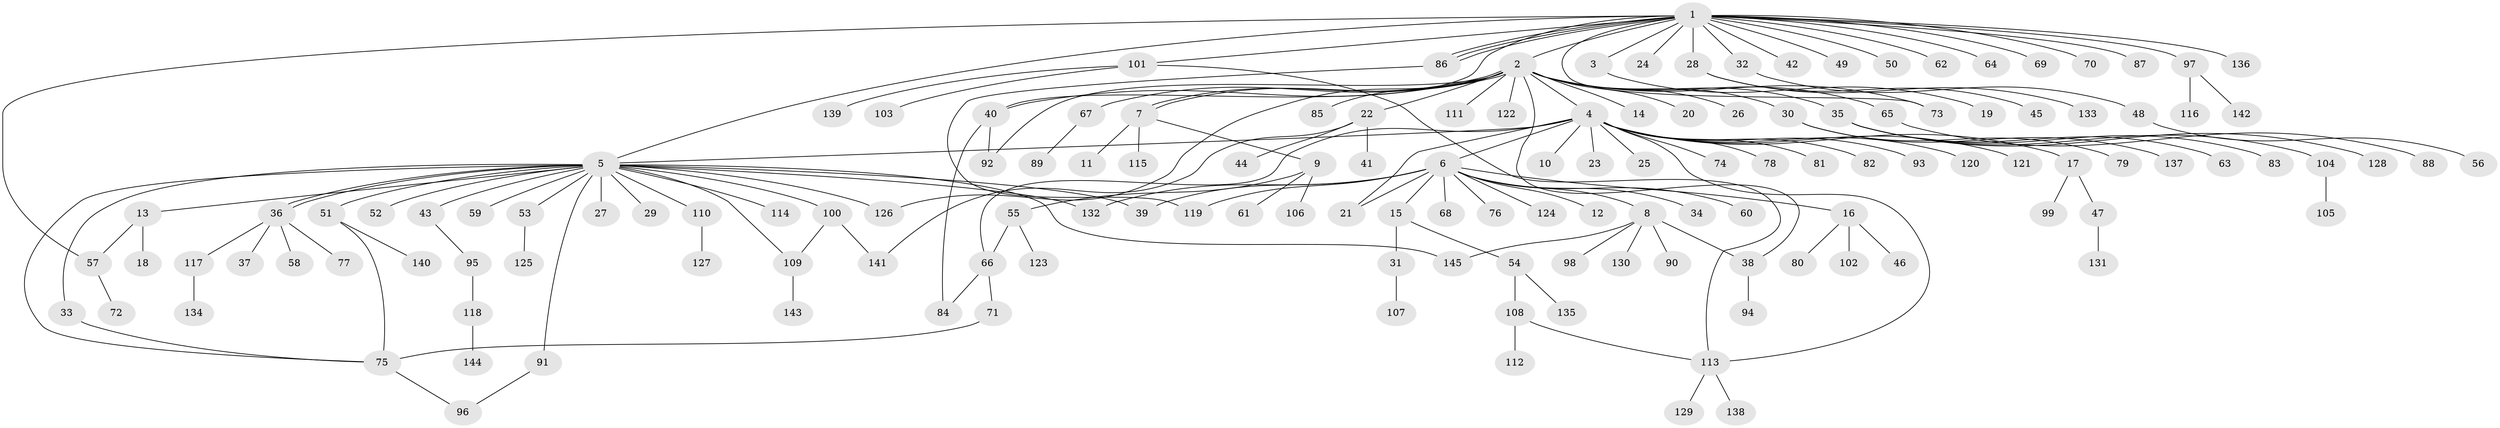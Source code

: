 // Generated by graph-tools (version 1.1) at 2025/14/03/09/25 04:14:37]
// undirected, 145 vertices, 170 edges
graph export_dot {
graph [start="1"]
  node [color=gray90,style=filled];
  1;
  2;
  3;
  4;
  5;
  6;
  7;
  8;
  9;
  10;
  11;
  12;
  13;
  14;
  15;
  16;
  17;
  18;
  19;
  20;
  21;
  22;
  23;
  24;
  25;
  26;
  27;
  28;
  29;
  30;
  31;
  32;
  33;
  34;
  35;
  36;
  37;
  38;
  39;
  40;
  41;
  42;
  43;
  44;
  45;
  46;
  47;
  48;
  49;
  50;
  51;
  52;
  53;
  54;
  55;
  56;
  57;
  58;
  59;
  60;
  61;
  62;
  63;
  64;
  65;
  66;
  67;
  68;
  69;
  70;
  71;
  72;
  73;
  74;
  75;
  76;
  77;
  78;
  79;
  80;
  81;
  82;
  83;
  84;
  85;
  86;
  87;
  88;
  89;
  90;
  91;
  92;
  93;
  94;
  95;
  96;
  97;
  98;
  99;
  100;
  101;
  102;
  103;
  104;
  105;
  106;
  107;
  108;
  109;
  110;
  111;
  112;
  113;
  114;
  115;
  116;
  117;
  118;
  119;
  120;
  121;
  122;
  123;
  124;
  125;
  126;
  127;
  128;
  129;
  130;
  131;
  132;
  133;
  134;
  135;
  136;
  137;
  138;
  139;
  140;
  141;
  142;
  143;
  144;
  145;
  1 -- 2;
  1 -- 3;
  1 -- 5;
  1 -- 24;
  1 -- 28;
  1 -- 32;
  1 -- 40;
  1 -- 42;
  1 -- 49;
  1 -- 50;
  1 -- 57;
  1 -- 62;
  1 -- 64;
  1 -- 69;
  1 -- 70;
  1 -- 73;
  1 -- 86;
  1 -- 86;
  1 -- 86;
  1 -- 87;
  1 -- 97;
  1 -- 101;
  1 -- 136;
  2 -- 4;
  2 -- 7;
  2 -- 7;
  2 -- 14;
  2 -- 20;
  2 -- 22;
  2 -- 26;
  2 -- 30;
  2 -- 35;
  2 -- 38;
  2 -- 40;
  2 -- 65;
  2 -- 67;
  2 -- 73;
  2 -- 85;
  2 -- 92;
  2 -- 111;
  2 -- 122;
  2 -- 126;
  3 -- 19;
  4 -- 5;
  4 -- 6;
  4 -- 10;
  4 -- 17;
  4 -- 21;
  4 -- 23;
  4 -- 25;
  4 -- 66;
  4 -- 74;
  4 -- 78;
  4 -- 81;
  4 -- 82;
  4 -- 93;
  4 -- 113;
  4 -- 120;
  4 -- 121;
  5 -- 13;
  5 -- 27;
  5 -- 29;
  5 -- 33;
  5 -- 36;
  5 -- 36;
  5 -- 39;
  5 -- 43;
  5 -- 51;
  5 -- 52;
  5 -- 53;
  5 -- 59;
  5 -- 75;
  5 -- 91;
  5 -- 100;
  5 -- 109;
  5 -- 110;
  5 -- 114;
  5 -- 126;
  5 -- 132;
  5 -- 145;
  6 -- 8;
  6 -- 12;
  6 -- 15;
  6 -- 16;
  6 -- 21;
  6 -- 34;
  6 -- 39;
  6 -- 60;
  6 -- 68;
  6 -- 76;
  6 -- 119;
  6 -- 124;
  6 -- 132;
  7 -- 9;
  7 -- 11;
  7 -- 115;
  8 -- 38;
  8 -- 90;
  8 -- 98;
  8 -- 130;
  8 -- 145;
  9 -- 55;
  9 -- 61;
  9 -- 106;
  13 -- 18;
  13 -- 57;
  15 -- 31;
  15 -- 54;
  16 -- 46;
  16 -- 80;
  16 -- 102;
  17 -- 47;
  17 -- 99;
  22 -- 41;
  22 -- 44;
  22 -- 141;
  28 -- 45;
  28 -- 133;
  30 -- 79;
  30 -- 137;
  31 -- 107;
  32 -- 48;
  33 -- 75;
  35 -- 63;
  35 -- 83;
  35 -- 104;
  35 -- 128;
  36 -- 37;
  36 -- 58;
  36 -- 77;
  36 -- 117;
  38 -- 94;
  40 -- 84;
  40 -- 92;
  43 -- 95;
  47 -- 131;
  48 -- 56;
  51 -- 75;
  51 -- 140;
  53 -- 125;
  54 -- 108;
  54 -- 135;
  55 -- 66;
  55 -- 123;
  57 -- 72;
  65 -- 88;
  66 -- 71;
  66 -- 84;
  67 -- 89;
  71 -- 75;
  75 -- 96;
  86 -- 119;
  91 -- 96;
  95 -- 118;
  97 -- 116;
  97 -- 142;
  100 -- 109;
  100 -- 141;
  101 -- 103;
  101 -- 113;
  101 -- 139;
  104 -- 105;
  108 -- 112;
  108 -- 113;
  109 -- 143;
  110 -- 127;
  113 -- 129;
  113 -- 138;
  117 -- 134;
  118 -- 144;
}
